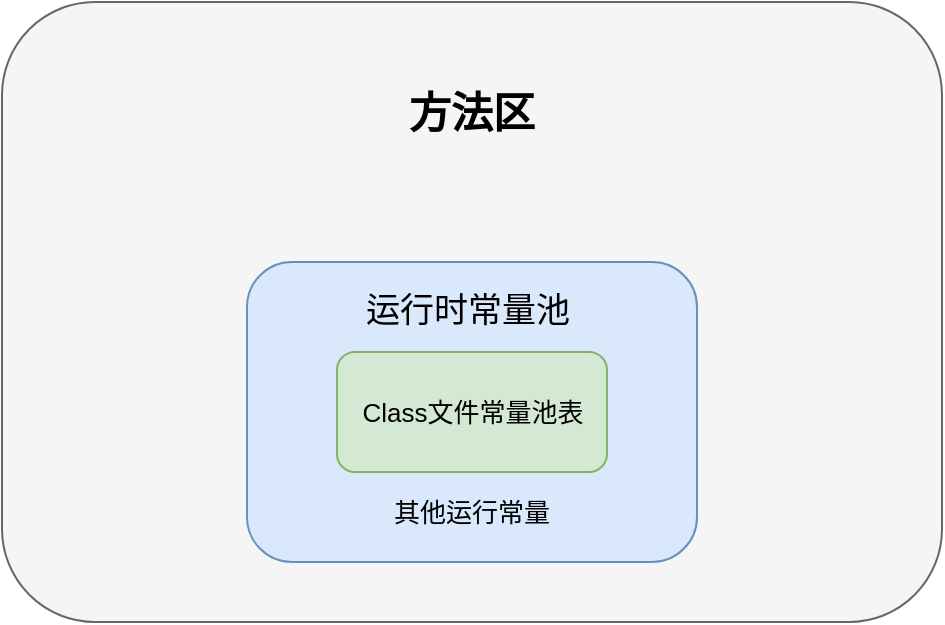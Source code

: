 <mxfile version="16.6.4" type="github">
  <diagram id="o5Ldl5G6vfXlZggUp4nJ" name="第 1 页">
    <mxGraphModel dx="1038" dy="556" grid="1" gridSize="10" guides="1" tooltips="1" connect="1" arrows="1" fold="1" page="1" pageScale="1" pageWidth="1654" pageHeight="2336" math="0" shadow="0">
      <root>
        <mxCell id="0" />
        <mxCell id="1" parent="0" />
        <mxCell id="oWoWvvXNDpOD9OW56_Fs-2" value="" style="rounded=1;whiteSpace=wrap;html=1;fillColor=#f5f5f5;fontColor=#333333;strokeColor=#666666;" vertex="1" parent="1">
          <mxGeometry x="220" y="110" width="470" height="310" as="geometry" />
        </mxCell>
        <mxCell id="oWoWvvXNDpOD9OW56_Fs-3" value="" style="rounded=1;whiteSpace=wrap;html=1;fillColor=#dae8fc;strokeColor=#6c8ebf;" vertex="1" parent="1">
          <mxGeometry x="342.5" y="240" width="225" height="150" as="geometry" />
        </mxCell>
        <mxCell id="oWoWvvXNDpOD9OW56_Fs-4" value="方法区" style="text;html=1;strokeColor=none;fillColor=none;align=center;verticalAlign=middle;whiteSpace=wrap;rounded=0;fontSize=21;fontStyle=1" vertex="1" parent="1">
          <mxGeometry x="395" y="150" width="120" height="30" as="geometry" />
        </mxCell>
        <mxCell id="oWoWvvXNDpOD9OW56_Fs-5" value="运行时常量池" style="text;html=1;strokeColor=none;fillColor=none;align=center;verticalAlign=middle;whiteSpace=wrap;rounded=0;fontSize=17;" vertex="1" parent="1">
          <mxGeometry x="387.5" y="250" width="130" height="30" as="geometry" />
        </mxCell>
        <mxCell id="oWoWvvXNDpOD9OW56_Fs-6" value="&lt;font style=&quot;font-size: 13px&quot;&gt;Class文件常量池表&lt;/font&gt;" style="rounded=1;whiteSpace=wrap;html=1;fontSize=17;fillColor=#d5e8d4;strokeColor=#82b366;" vertex="1" parent="1">
          <mxGeometry x="387.5" y="285" width="135" height="60" as="geometry" />
        </mxCell>
        <mxCell id="oWoWvvXNDpOD9OW56_Fs-7" value="其他运行常量" style="text;html=1;strokeColor=none;fillColor=none;align=center;verticalAlign=middle;whiteSpace=wrap;rounded=0;fontSize=13;" vertex="1" parent="1">
          <mxGeometry x="415" y="350" width="80" height="30" as="geometry" />
        </mxCell>
      </root>
    </mxGraphModel>
  </diagram>
</mxfile>
